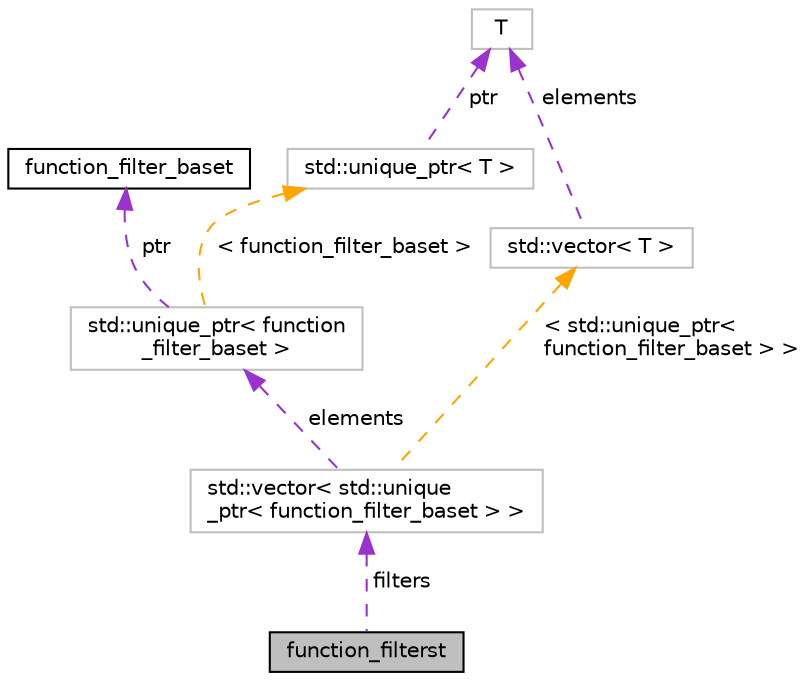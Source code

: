 digraph "function_filterst"
{
 // LATEX_PDF_SIZE
  bgcolor="transparent";
  edge [fontname="Helvetica",fontsize="10",labelfontname="Helvetica",labelfontsize="10"];
  node [fontname="Helvetica",fontsize="10",shape=record];
  Node1 [label="function_filterst",height=0.2,width=0.4,color="black", fillcolor="grey75", style="filled", fontcolor="black",tooltip="A collection of function filters to be applied in conjunction."];
  Node2 -> Node1 [dir="back",color="darkorchid3",fontsize="10",style="dashed",label=" filters" ,fontname="Helvetica"];
  Node2 [label="std::vector\< std::unique\l_ptr\< function_filter_baset \> \>",height=0.2,width=0.4,color="grey75",tooltip=" "];
  Node3 -> Node2 [dir="back",color="darkorchid3",fontsize="10",style="dashed",label=" elements" ,fontname="Helvetica"];
  Node3 [label="std::unique_ptr\< function\l_filter_baset \>",height=0.2,width=0.4,color="grey75",tooltip=" "];
  Node4 -> Node3 [dir="back",color="darkorchid3",fontsize="10",style="dashed",label=" ptr" ,fontname="Helvetica"];
  Node4 [label="function_filter_baset",height=0.2,width=0.4,color="black",URL="$classfunction__filter__baset.html",tooltip="Base class for filtering functions."];
  Node5 -> Node3 [dir="back",color="orange",fontsize="10",style="dashed",label=" \< function_filter_baset \>" ,fontname="Helvetica"];
  Node5 [label="std::unique_ptr\< T \>",height=0.2,width=0.4,color="grey75",tooltip="STL class."];
  Node6 -> Node5 [dir="back",color="darkorchid3",fontsize="10",style="dashed",label=" ptr" ,fontname="Helvetica"];
  Node6 [label="T",height=0.2,width=0.4,color="grey75",tooltip=" "];
  Node7 -> Node2 [dir="back",color="orange",fontsize="10",style="dashed",label=" \< std::unique_ptr\<\l function_filter_baset \> \>" ,fontname="Helvetica"];
  Node7 [label="std::vector\< T \>",height=0.2,width=0.4,color="grey75",tooltip="STL class."];
  Node6 -> Node7 [dir="back",color="darkorchid3",fontsize="10",style="dashed",label=" elements" ,fontname="Helvetica"];
}
